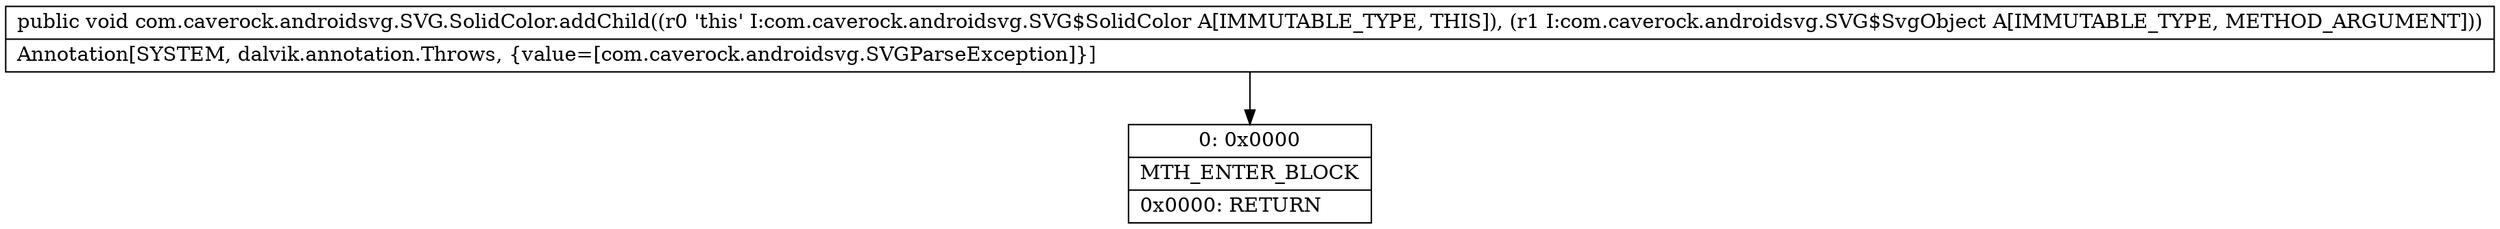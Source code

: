 digraph "CFG forcom.caverock.androidsvg.SVG.SolidColor.addChild(Lcom\/caverock\/androidsvg\/SVG$SvgObject;)V" {
Node_0 [shape=record,label="{0\:\ 0x0000|MTH_ENTER_BLOCK\l|0x0000: RETURN   \l}"];
MethodNode[shape=record,label="{public void com.caverock.androidsvg.SVG.SolidColor.addChild((r0 'this' I:com.caverock.androidsvg.SVG$SolidColor A[IMMUTABLE_TYPE, THIS]), (r1 I:com.caverock.androidsvg.SVG$SvgObject A[IMMUTABLE_TYPE, METHOD_ARGUMENT]))  | Annotation[SYSTEM, dalvik.annotation.Throws, \{value=[com.caverock.androidsvg.SVGParseException]\}]\l}"];
MethodNode -> Node_0;
}

